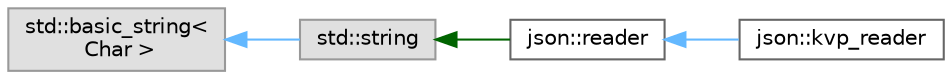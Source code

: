 digraph "Gráfico de jerarquía de clases"
{
 // LATEX_PDF_SIZE
  bgcolor="transparent";
  edge [fontname=Helvetica,fontsize=10,labelfontname=Helvetica,labelfontsize=10];
  node [fontname=Helvetica,fontsize=10,shape=box,height=0.2,width=0.4];
  rankdir="LR";
  Node0 [id="Node000000",label="std::basic_string\<\l Char \>",height=0.2,width=0.4,color="grey60", fillcolor="#E0E0E0", style="filled",tooltip=" "];
  Node0 -> Node1 [id="edge75_Node000000_Node000001",dir="back",color="steelblue1",style="solid",tooltip=" "];
  Node1 [id="Node000001",label="std::string",height=0.2,width=0.4,color="grey60", fillcolor="#E0E0E0", style="filled",tooltip=" "];
  Node1 -> Node2 [id="edge76_Node000001_Node000002",dir="back",color="darkgreen",style="solid",tooltip=" "];
  Node2 [id="Node000002",label="json::reader",height=0.2,width=0.4,color="grey40", fillcolor="white", style="filled",URL="$d2/d07/classjson_1_1reader.html",tooltip="Value reader."];
  Node2 -> Node3 [id="edge77_Node000002_Node000003",dir="back",color="steelblue1",style="solid",tooltip=" "];
  Node3 [id="Node000003",label="json::kvp_reader",height=0.2,width=0.4,color="grey40", fillcolor="white", style="filled",URL="$df/d07/classjson_1_1kvp__reader.html",tooltip="Class for reading object key value pairs."];
}
